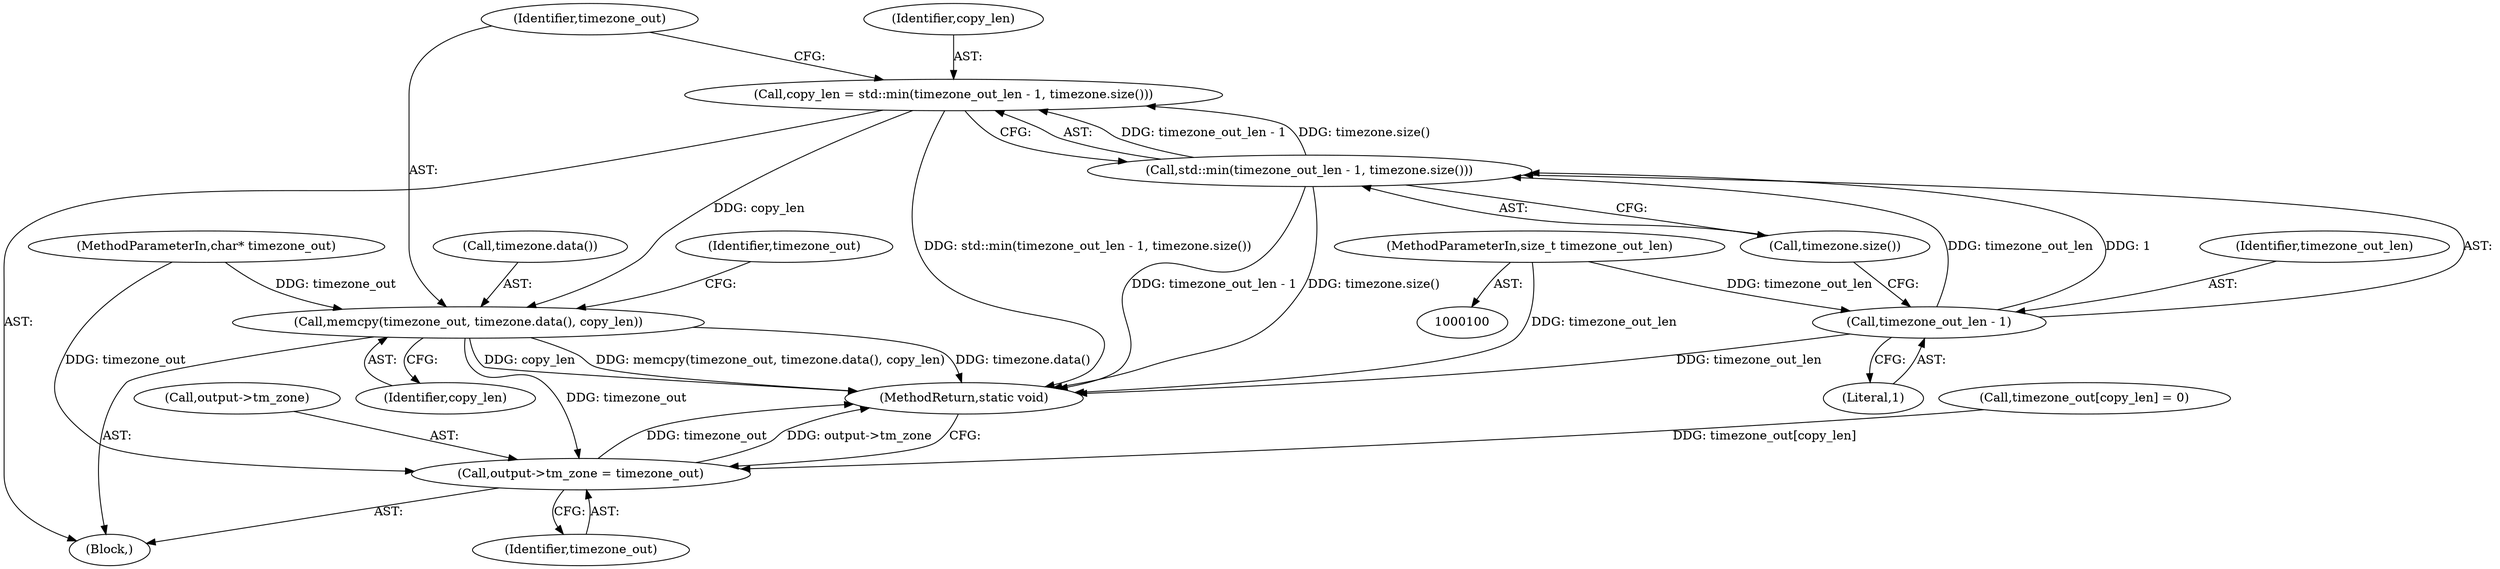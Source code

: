 digraph "0_Chrome_dc5edc9c05901feeac616c075d0337e634f3a02a_0@API" {
"1000175" [label="(Call,copy_len = std::min(timezone_out_len - 1, timezone.size()))"];
"1000177" [label="(Call,std::min(timezone_out_len - 1, timezone.size()))"];
"1000178" [label="(Call,timezone_out_len - 1)"];
"1000104" [label="(MethodParameterIn,size_t timezone_out_len)"];
"1000182" [label="(Call,memcpy(timezone_out, timezone.data(), copy_len))"];
"1000191" [label="(Call,output->tm_zone = timezone_out)"];
"1000192" [label="(Call,output->tm_zone)"];
"1000185" [label="(Identifier,copy_len)"];
"1000209" [label="(MethodReturn,static void)"];
"1000183" [label="(Identifier,timezone_out)"];
"1000186" [label="(Call,timezone_out[copy_len] = 0)"];
"1000175" [label="(Call,copy_len = std::min(timezone_out_len - 1, timezone.size()))"];
"1000176" [label="(Identifier,copy_len)"];
"1000177" [label="(Call,std::min(timezone_out_len - 1, timezone.size()))"];
"1000181" [label="(Call,timezone.size())"];
"1000180" [label="(Literal,1)"];
"1000184" [label="(Call,timezone.data())"];
"1000195" [label="(Identifier,timezone_out)"];
"1000178" [label="(Call,timezone_out_len - 1)"];
"1000188" [label="(Identifier,timezone_out)"];
"1000191" [label="(Call,output->tm_zone = timezone_out)"];
"1000173" [label="(Block,)"];
"1000179" [label="(Identifier,timezone_out_len)"];
"1000104" [label="(MethodParameterIn,size_t timezone_out_len)"];
"1000103" [label="(MethodParameterIn,char* timezone_out)"];
"1000182" [label="(Call,memcpy(timezone_out, timezone.data(), copy_len))"];
"1000175" -> "1000173"  [label="AST: "];
"1000175" -> "1000177"  [label="CFG: "];
"1000176" -> "1000175"  [label="AST: "];
"1000177" -> "1000175"  [label="AST: "];
"1000183" -> "1000175"  [label="CFG: "];
"1000175" -> "1000209"  [label="DDG: std::min(timezone_out_len - 1, timezone.size())"];
"1000177" -> "1000175"  [label="DDG: timezone_out_len - 1"];
"1000177" -> "1000175"  [label="DDG: timezone.size()"];
"1000175" -> "1000182"  [label="DDG: copy_len"];
"1000177" -> "1000181"  [label="CFG: "];
"1000178" -> "1000177"  [label="AST: "];
"1000181" -> "1000177"  [label="AST: "];
"1000177" -> "1000209"  [label="DDG: timezone.size()"];
"1000177" -> "1000209"  [label="DDG: timezone_out_len - 1"];
"1000178" -> "1000177"  [label="DDG: timezone_out_len"];
"1000178" -> "1000177"  [label="DDG: 1"];
"1000178" -> "1000180"  [label="CFG: "];
"1000179" -> "1000178"  [label="AST: "];
"1000180" -> "1000178"  [label="AST: "];
"1000181" -> "1000178"  [label="CFG: "];
"1000178" -> "1000209"  [label="DDG: timezone_out_len"];
"1000104" -> "1000178"  [label="DDG: timezone_out_len"];
"1000104" -> "1000100"  [label="AST: "];
"1000104" -> "1000209"  [label="DDG: timezone_out_len"];
"1000182" -> "1000173"  [label="AST: "];
"1000182" -> "1000185"  [label="CFG: "];
"1000183" -> "1000182"  [label="AST: "];
"1000184" -> "1000182"  [label="AST: "];
"1000185" -> "1000182"  [label="AST: "];
"1000188" -> "1000182"  [label="CFG: "];
"1000182" -> "1000209"  [label="DDG: copy_len"];
"1000182" -> "1000209"  [label="DDG: memcpy(timezone_out, timezone.data(), copy_len)"];
"1000182" -> "1000209"  [label="DDG: timezone.data()"];
"1000103" -> "1000182"  [label="DDG: timezone_out"];
"1000182" -> "1000191"  [label="DDG: timezone_out"];
"1000191" -> "1000173"  [label="AST: "];
"1000191" -> "1000195"  [label="CFG: "];
"1000192" -> "1000191"  [label="AST: "];
"1000195" -> "1000191"  [label="AST: "];
"1000209" -> "1000191"  [label="CFG: "];
"1000191" -> "1000209"  [label="DDG: timezone_out"];
"1000191" -> "1000209"  [label="DDG: output->tm_zone"];
"1000186" -> "1000191"  [label="DDG: timezone_out[copy_len]"];
"1000103" -> "1000191"  [label="DDG: timezone_out"];
}
